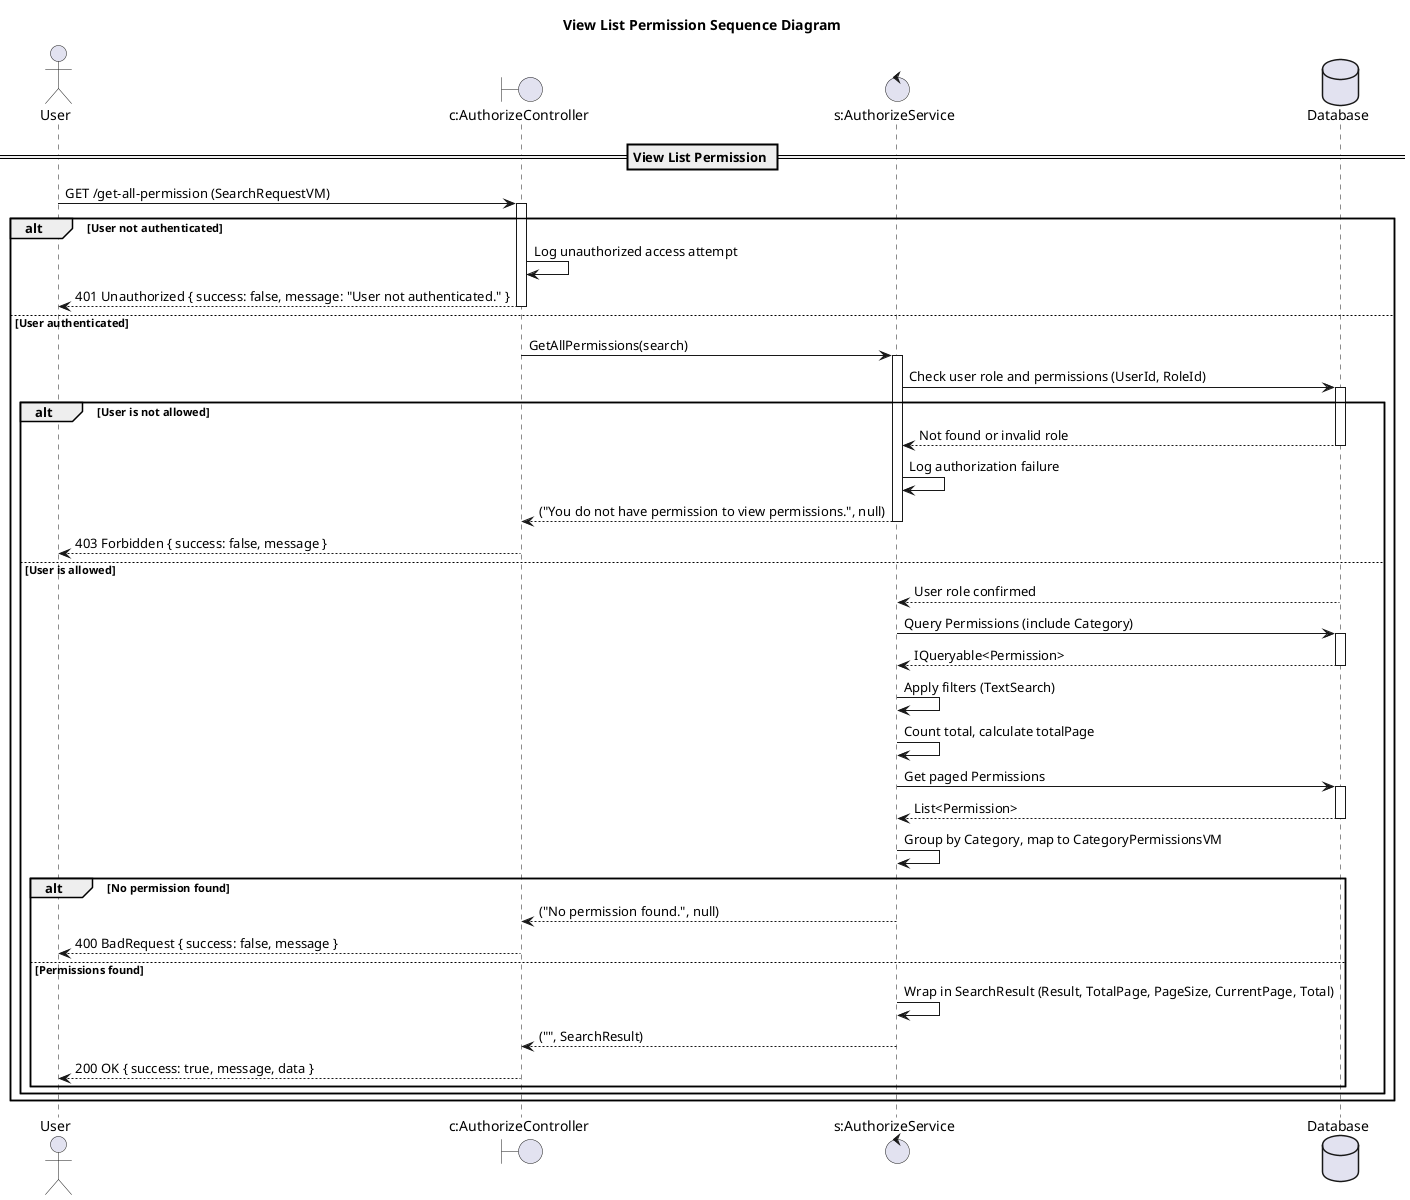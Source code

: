 @startuml

title View List Permission Sequence Diagram

actor "User" as Client
boundary "c:AuthorizeController" as Controller
control "s:AuthorizeService" as Service
database "Database" as DB

== View List Permission ==

Client -> Controller: GET /get-all-permission (SearchRequestVM)
activate Controller

alt User not authenticated
    Controller -> Controller: Log unauthorized access attempt
    Controller --> Client: 401 Unauthorized { success: false, message: "User not authenticated." }
    deactivate Controller
else User authenticated
    Controller -> Service: GetAllPermissions(search)
    activate Service

    Service -> DB: Check user role and permissions (UserId, RoleId)
    activate DB
    alt User is not allowed
        DB --> Service: Not found or invalid role
        deactivate DB
        Service -> Service: Log authorization failure
        Service --> Controller: ("You do not have permission to view permissions.", null)
        deactivate Service
        Controller --> Client: 403 Forbidden { success: false, message }
        deactivate Controller
    else User is allowed
        DB --> Service: User role confirmed
        deactivate DB

        Service -> DB: Query Permissions (include Category)
        activate DB
        DB --> Service: IQueryable<Permission>
        deactivate DB
        Service -> Service: Apply filters (TextSearch)
        Service -> Service: Count total, calculate totalPage
        Service -> DB: Get paged Permissions
        activate DB
        DB --> Service: List<Permission>
        deactivate DB
        Service -> Service: Group by Category, map to CategoryPermissionsVM
        alt No permission found
            Service --> Controller: ("No permission found.", null)
            deactivate Service
            Controller --> Client: 400 BadRequest { success: false, message }
            deactivate Controller
        else Permissions found
            Service -> Service: Wrap in SearchResult (Result, TotalPage, PageSize, CurrentPage, Total)
            Service --> Controller: ("", SearchResult)
            deactivate Service
            Controller --> Client: 200 OK { success: true, message, data }
            deactivate Controller
        end alt
    end alt
end alt

@enduml 